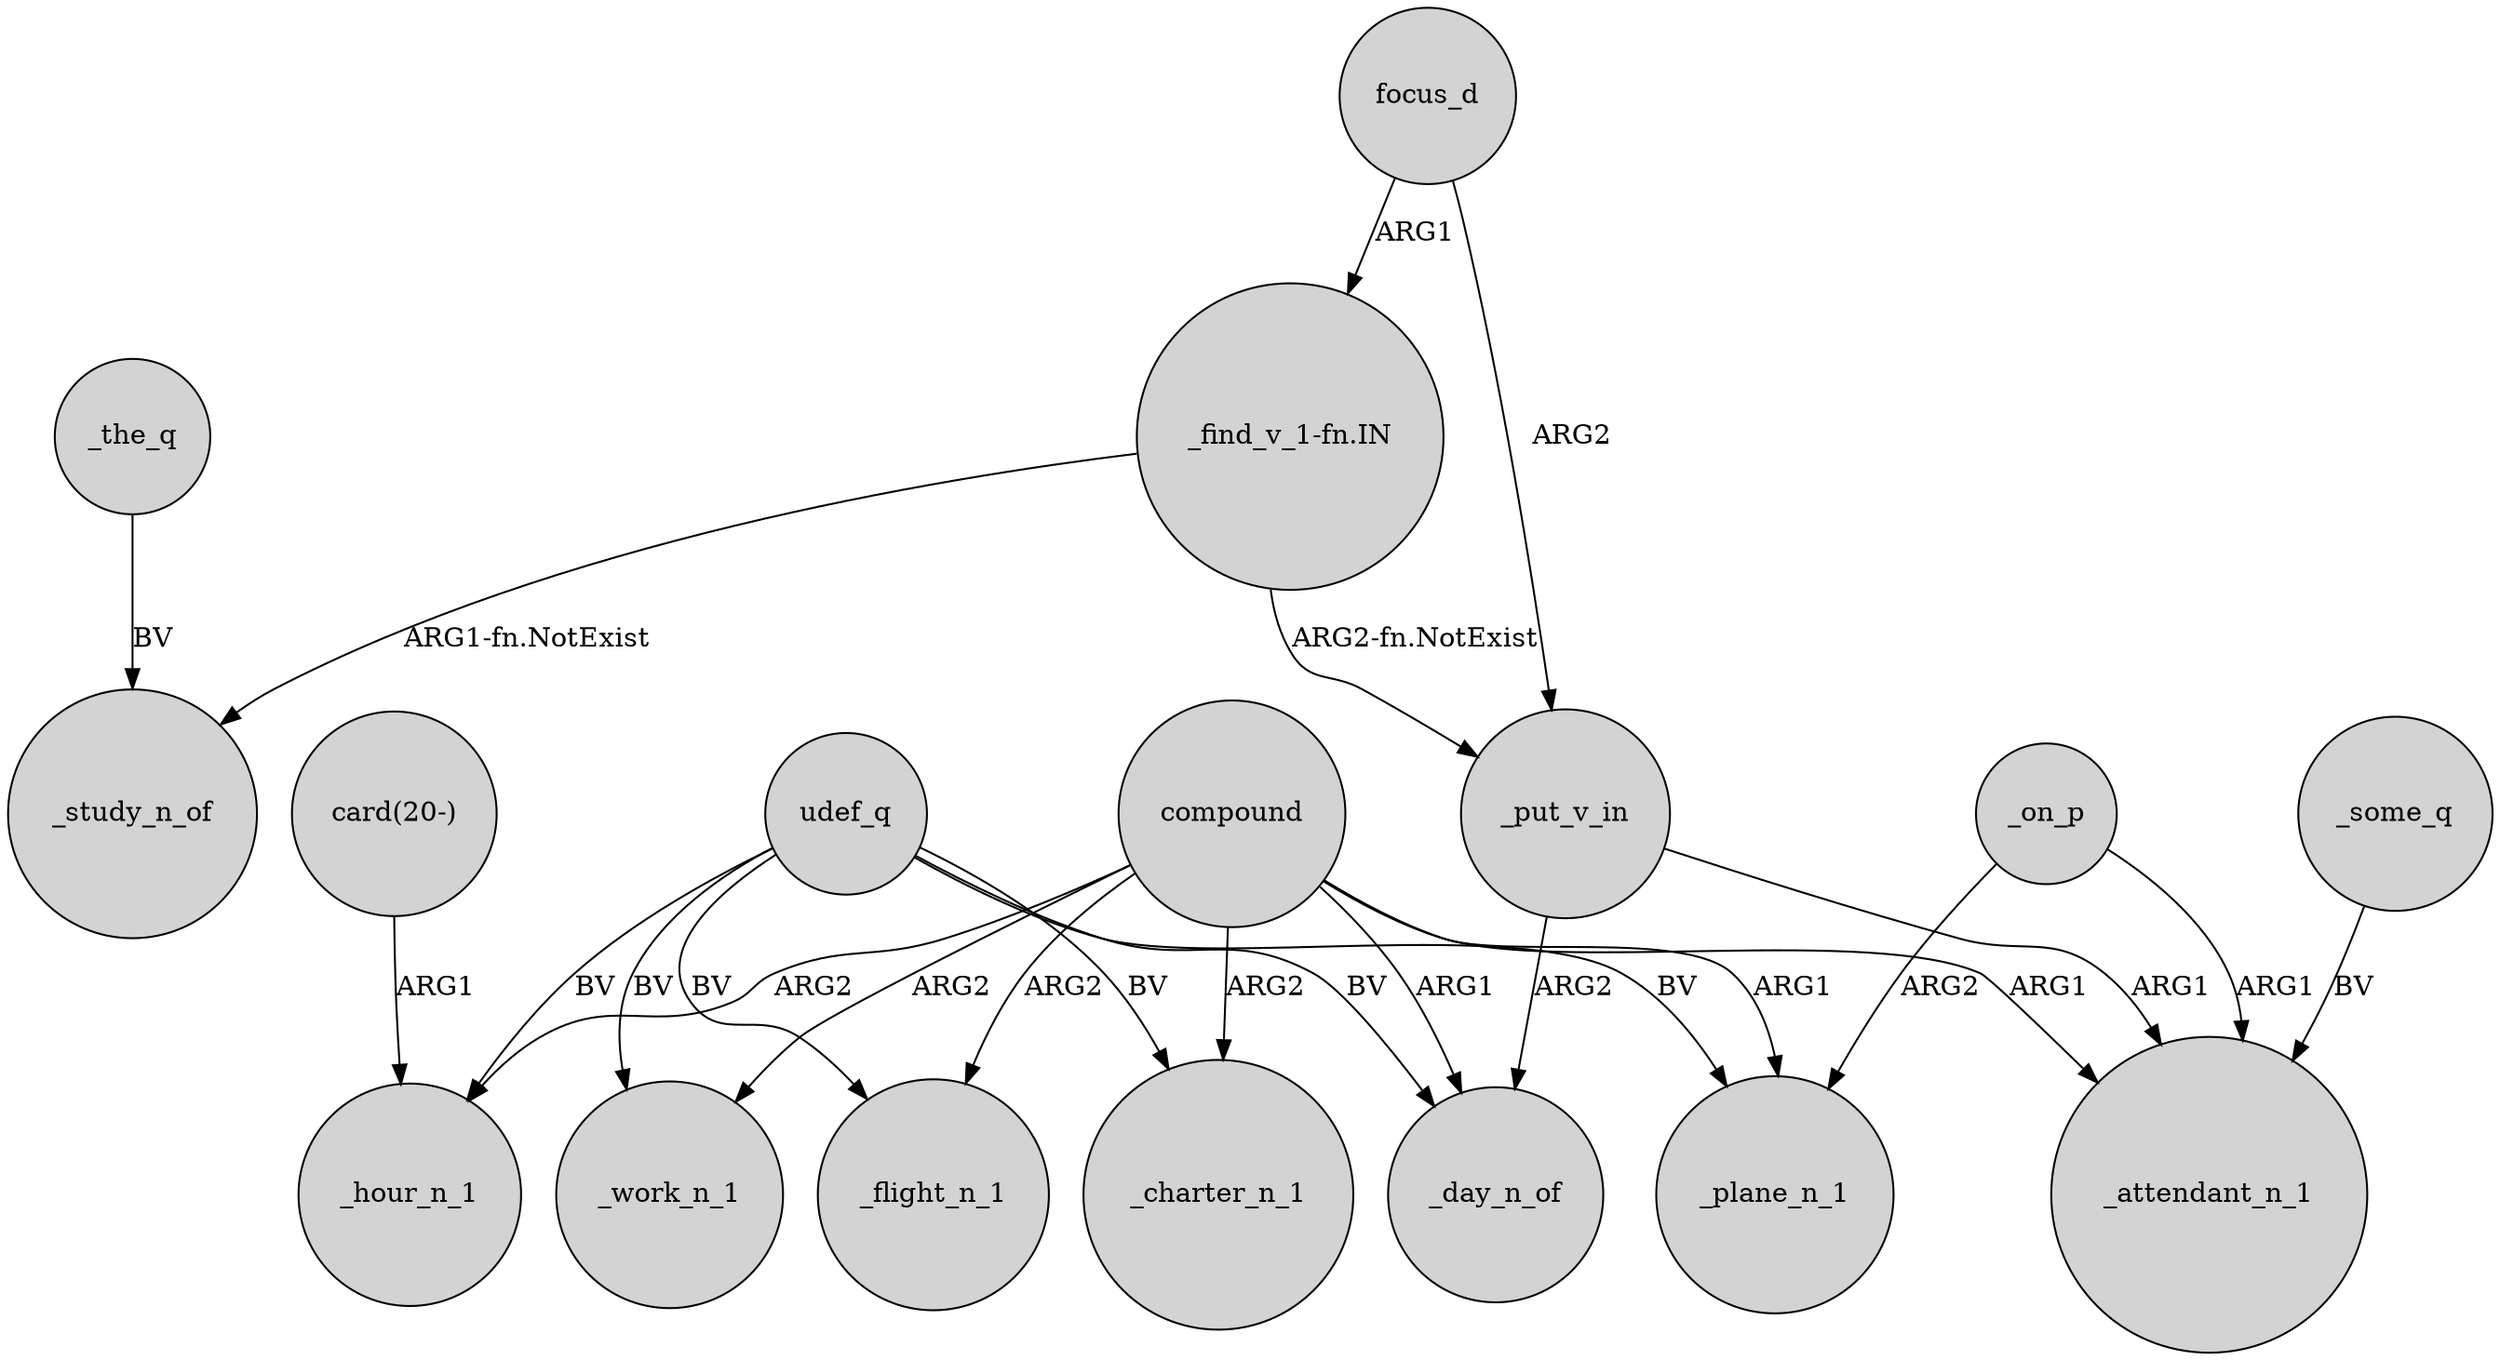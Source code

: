 digraph {
	node [shape=circle style=filled]
	_the_q -> _study_n_of [label=BV]
	"_find_v_1-fn.IN" -> _put_v_in [label="ARG2-fn.NotExist"]
	"card(20-)" -> _hour_n_1 [label=ARG1]
	compound -> _flight_n_1 [label=ARG2]
	udef_q -> _flight_n_1 [label=BV]
	focus_d -> "_find_v_1-fn.IN" [label=ARG1]
	"_find_v_1-fn.IN" -> _study_n_of [label="ARG1-fn.NotExist"]
	udef_q -> _hour_n_1 [label=BV]
	compound -> _work_n_1 [label=ARG2]
	compound -> _charter_n_1 [label=ARG2]
	udef_q -> _day_n_of [label=BV]
	focus_d -> _put_v_in [label=ARG2]
	_on_p -> _attendant_n_1 [label=ARG1]
	udef_q -> _charter_n_1 [label=BV]
	_some_q -> _attendant_n_1 [label=BV]
	compound -> _plane_n_1 [label=ARG1]
	_put_v_in -> _day_n_of [label=ARG2]
	udef_q -> _plane_n_1 [label=BV]
	compound -> _day_n_of [label=ARG1]
	_put_v_in -> _attendant_n_1 [label=ARG1]
	compound -> _hour_n_1 [label=ARG2]
	compound -> _attendant_n_1 [label=ARG1]
	_on_p -> _plane_n_1 [label=ARG2]
	udef_q -> _work_n_1 [label=BV]
}
